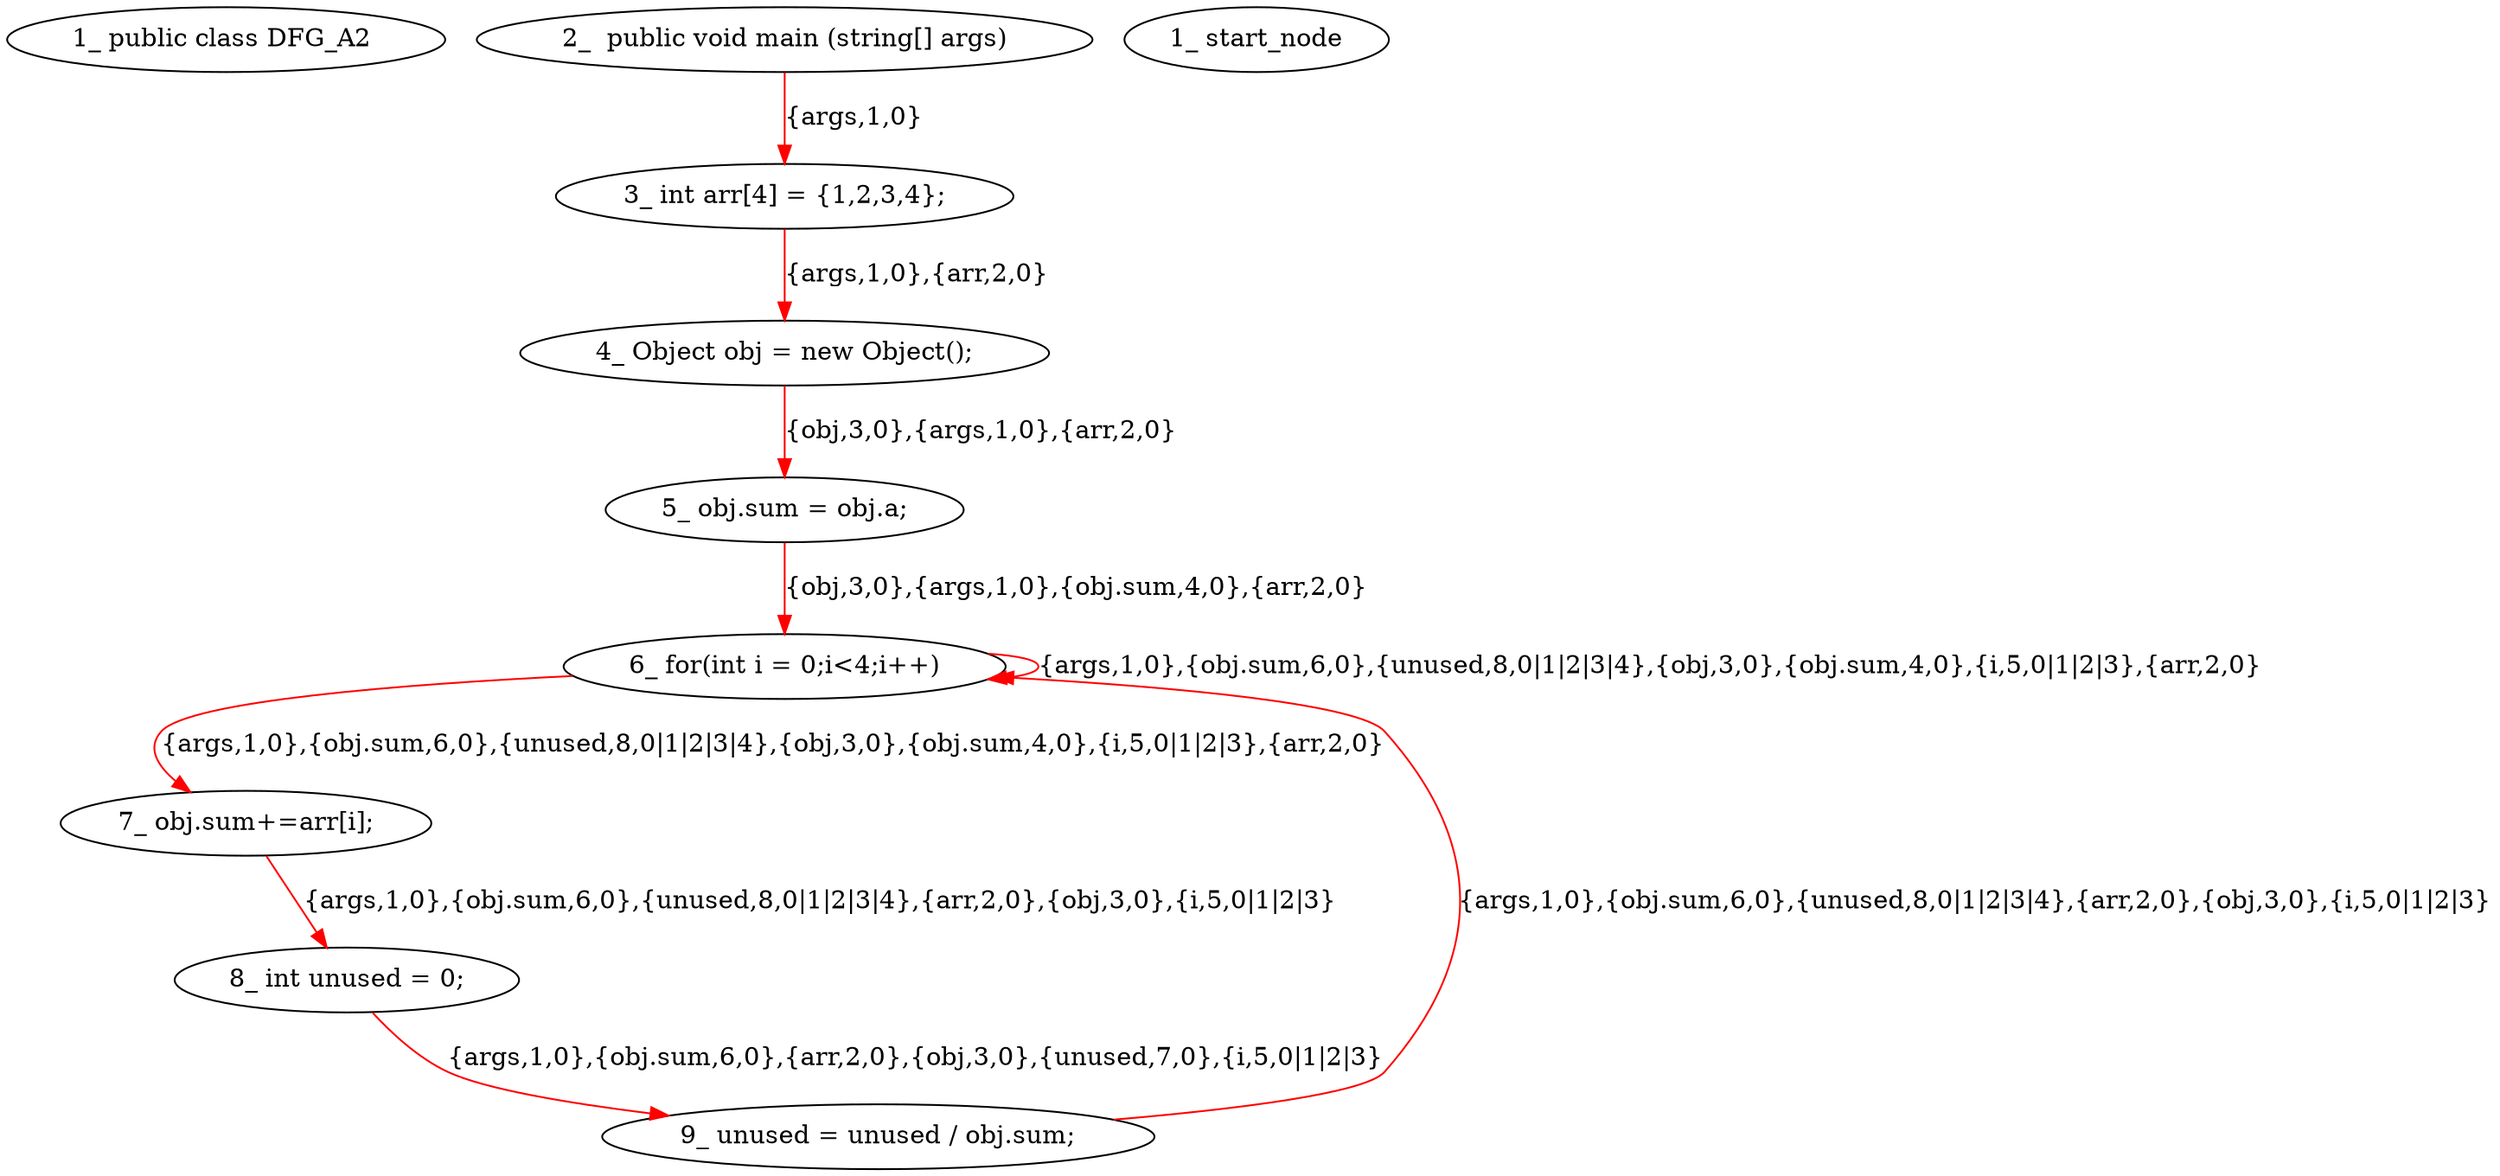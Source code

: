 digraph  {
6 [label="1_\ public\ class\ DFG_A2\ ", type_label=class_declaration];
10 [label="2_\ \ public\ void\ main\ \(string\[\]\ args\)", type_label=method_declaration];
21 [label="3_\ int\ arr\[4\]\ =\ \{1,2,3,4\};", type_label=expression_statement];
33 [label="4_\ Object\ obj\ =\ new\ Object\(\);", type_label=expression_statement];
40 [label="5_\ obj\.sum\ =\ obj\.a;", type_label=expression_statement];
48 [label="6_\ for\(int\ i\ =\ 0;i<4;i\+\+\)", type_label=for];
60 [label="7_\ obj\.sum\+=arr\[i\];", type_label=expression_statement];
68 [label="8_\ int\ unused\ =\ 0;", type_label=expression_statement];
73 [label="9_\ unused\ =\ unused\ /\ obj\.sum;", type_label=expression_statement];
1 [label="1_\ start_node", type_label=start];
10 -> 21  [color=red, controlflow_type=first_next_line, edge_type=CFG_edge, key=0, label="{args,1,0}"];
21 -> 33  [color=red, controlflow_type="next_line 1", edge_type=CFG_edge, key=0, label="{args,1,0},{arr,2,0}"];
33 -> 40  [color=red, controlflow_type="next_line 1", edge_type=CFG_edge, key=0, label="{obj,3,0},{args,1,0},{arr,2,0}"];
40 -> 48  [color=red, controlflow_type="next_line 1", edge_type=CFG_edge, key=0, label="{obj,3,0},{args,1,0},{obj.sum,4,0},{arr,2,0}"];
48 -> 60  [color=red, controlflow_type=pos_next, edge_type=CFG_edge, key=0, label="{args,1,0},{obj.sum,6,0},{unused,8,0|1|2|3|4},{obj,3,0},{obj.sum,4,0},{i,5,0|1|2|3},{arr,2,0}"];
48 -> 48  [color=red, controlflow_type=loop_update, edge_type=CFG_edge, key=0, label="{args,1,0},{obj.sum,6,0},{unused,8,0|1|2|3|4},{obj,3,0},{obj.sum,4,0},{i,5,0|1|2|3},{arr,2,0}"];
60 -> 68  [color=red, controlflow_type="next_line 1", edge_type=CFG_edge, key=0, label="{args,1,0},{obj.sum,6,0},{unused,8,0|1|2|3|4},{arr,2,0},{obj,3,0},{i,5,0|1|2|3}"];
68 -> 73  [color=red, controlflow_type="next_line 1", edge_type=CFG_edge, key=0, label="{args,1,0},{obj.sum,6,0},{arr,2,0},{obj,3,0},{unused,7,0},{i,5,0|1|2|3}"];
73 -> 48  [color=red, controlflow_type=loop_control, edge_type=CFG_edge, key=0, label="{args,1,0},{obj.sum,6,0},{unused,8,0|1|2|3|4},{arr,2,0},{obj,3,0},{i,5,0|1|2|3}"];
}
